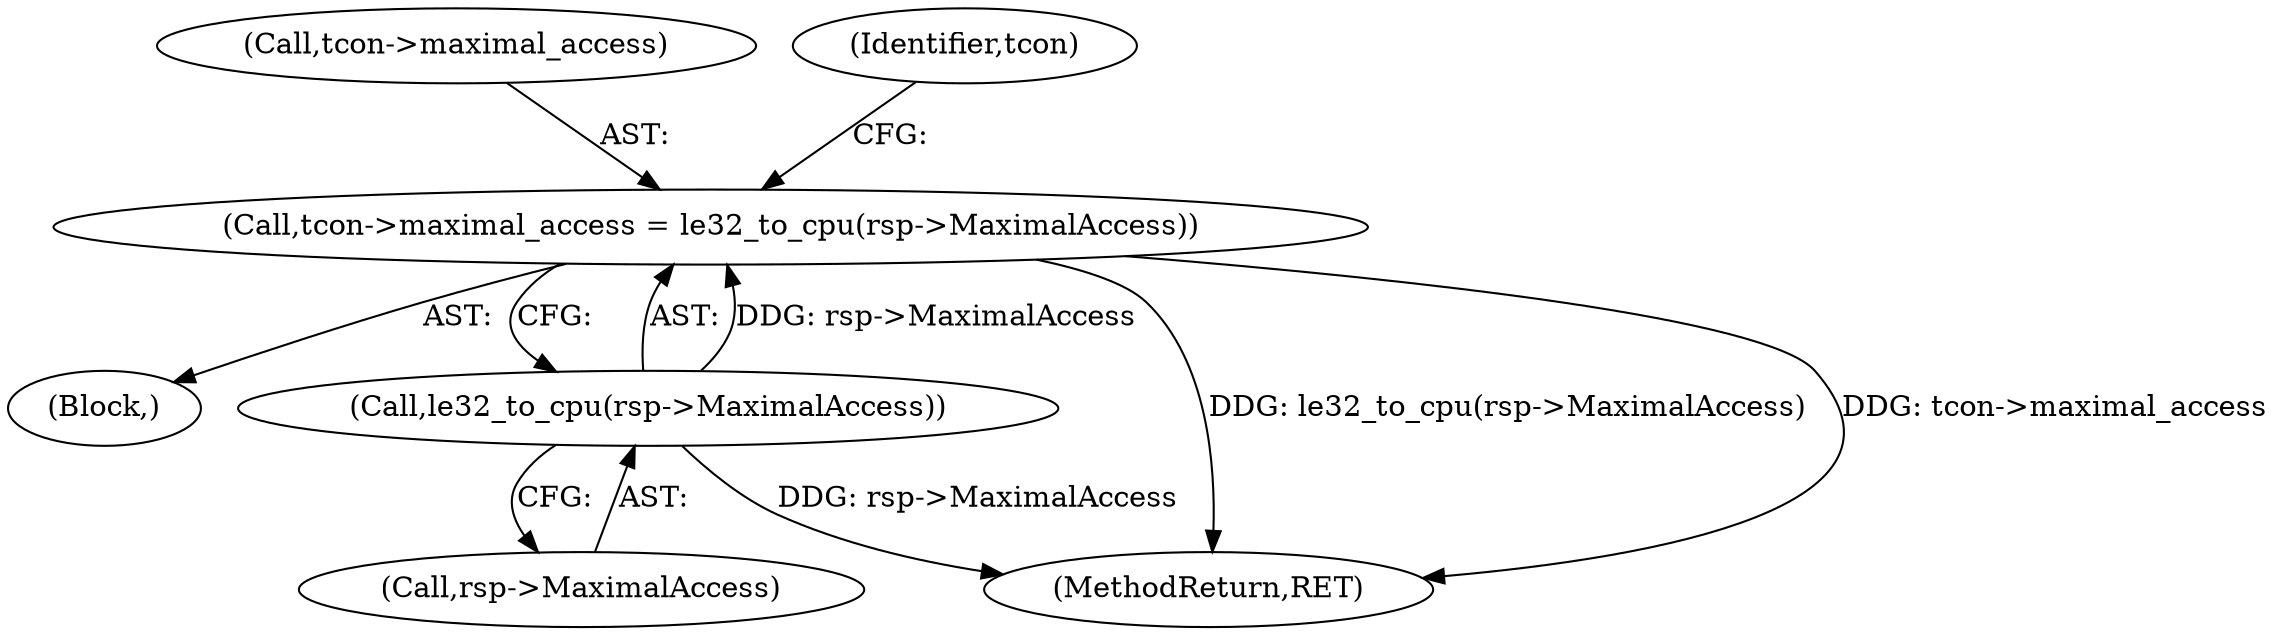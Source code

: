 digraph "0_linux_18f39e7be0121317550d03e267e3ebd4dbfbb3ce@pointer" {
"1000405" [label="(Call,tcon->maximal_access = le32_to_cpu(rsp->MaximalAccess))"];
"1000409" [label="(Call,le32_to_cpu(rsp->MaximalAccess))"];
"1000114" [label="(Block,)"];
"1000410" [label="(Call,rsp->MaximalAccess)"];
"1000406" [label="(Call,tcon->maximal_access)"];
"1000405" [label="(Call,tcon->maximal_access = le32_to_cpu(rsp->MaximalAccess))"];
"1000415" [label="(Identifier,tcon)"];
"1000505" [label="(MethodReturn,RET)"];
"1000409" [label="(Call,le32_to_cpu(rsp->MaximalAccess))"];
"1000405" -> "1000114"  [label="AST: "];
"1000405" -> "1000409"  [label="CFG: "];
"1000406" -> "1000405"  [label="AST: "];
"1000409" -> "1000405"  [label="AST: "];
"1000415" -> "1000405"  [label="CFG: "];
"1000405" -> "1000505"  [label="DDG: le32_to_cpu(rsp->MaximalAccess)"];
"1000405" -> "1000505"  [label="DDG: tcon->maximal_access"];
"1000409" -> "1000405"  [label="DDG: rsp->MaximalAccess"];
"1000409" -> "1000410"  [label="CFG: "];
"1000410" -> "1000409"  [label="AST: "];
"1000409" -> "1000505"  [label="DDG: rsp->MaximalAccess"];
}
